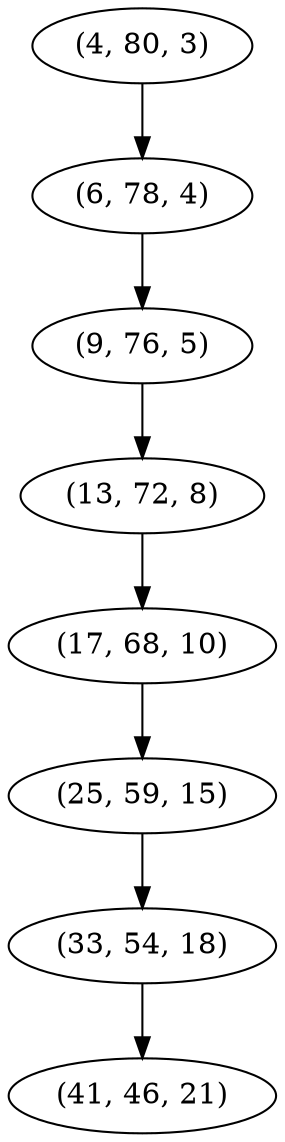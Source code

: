 digraph tree {
    "(4, 80, 3)";
    "(6, 78, 4)";
    "(9, 76, 5)";
    "(13, 72, 8)";
    "(17, 68, 10)";
    "(25, 59, 15)";
    "(33, 54, 18)";
    "(41, 46, 21)";
    "(4, 80, 3)" -> "(6, 78, 4)";
    "(6, 78, 4)" -> "(9, 76, 5)";
    "(9, 76, 5)" -> "(13, 72, 8)";
    "(13, 72, 8)" -> "(17, 68, 10)";
    "(17, 68, 10)" -> "(25, 59, 15)";
    "(25, 59, 15)" -> "(33, 54, 18)";
    "(33, 54, 18)" -> "(41, 46, 21)";
}
